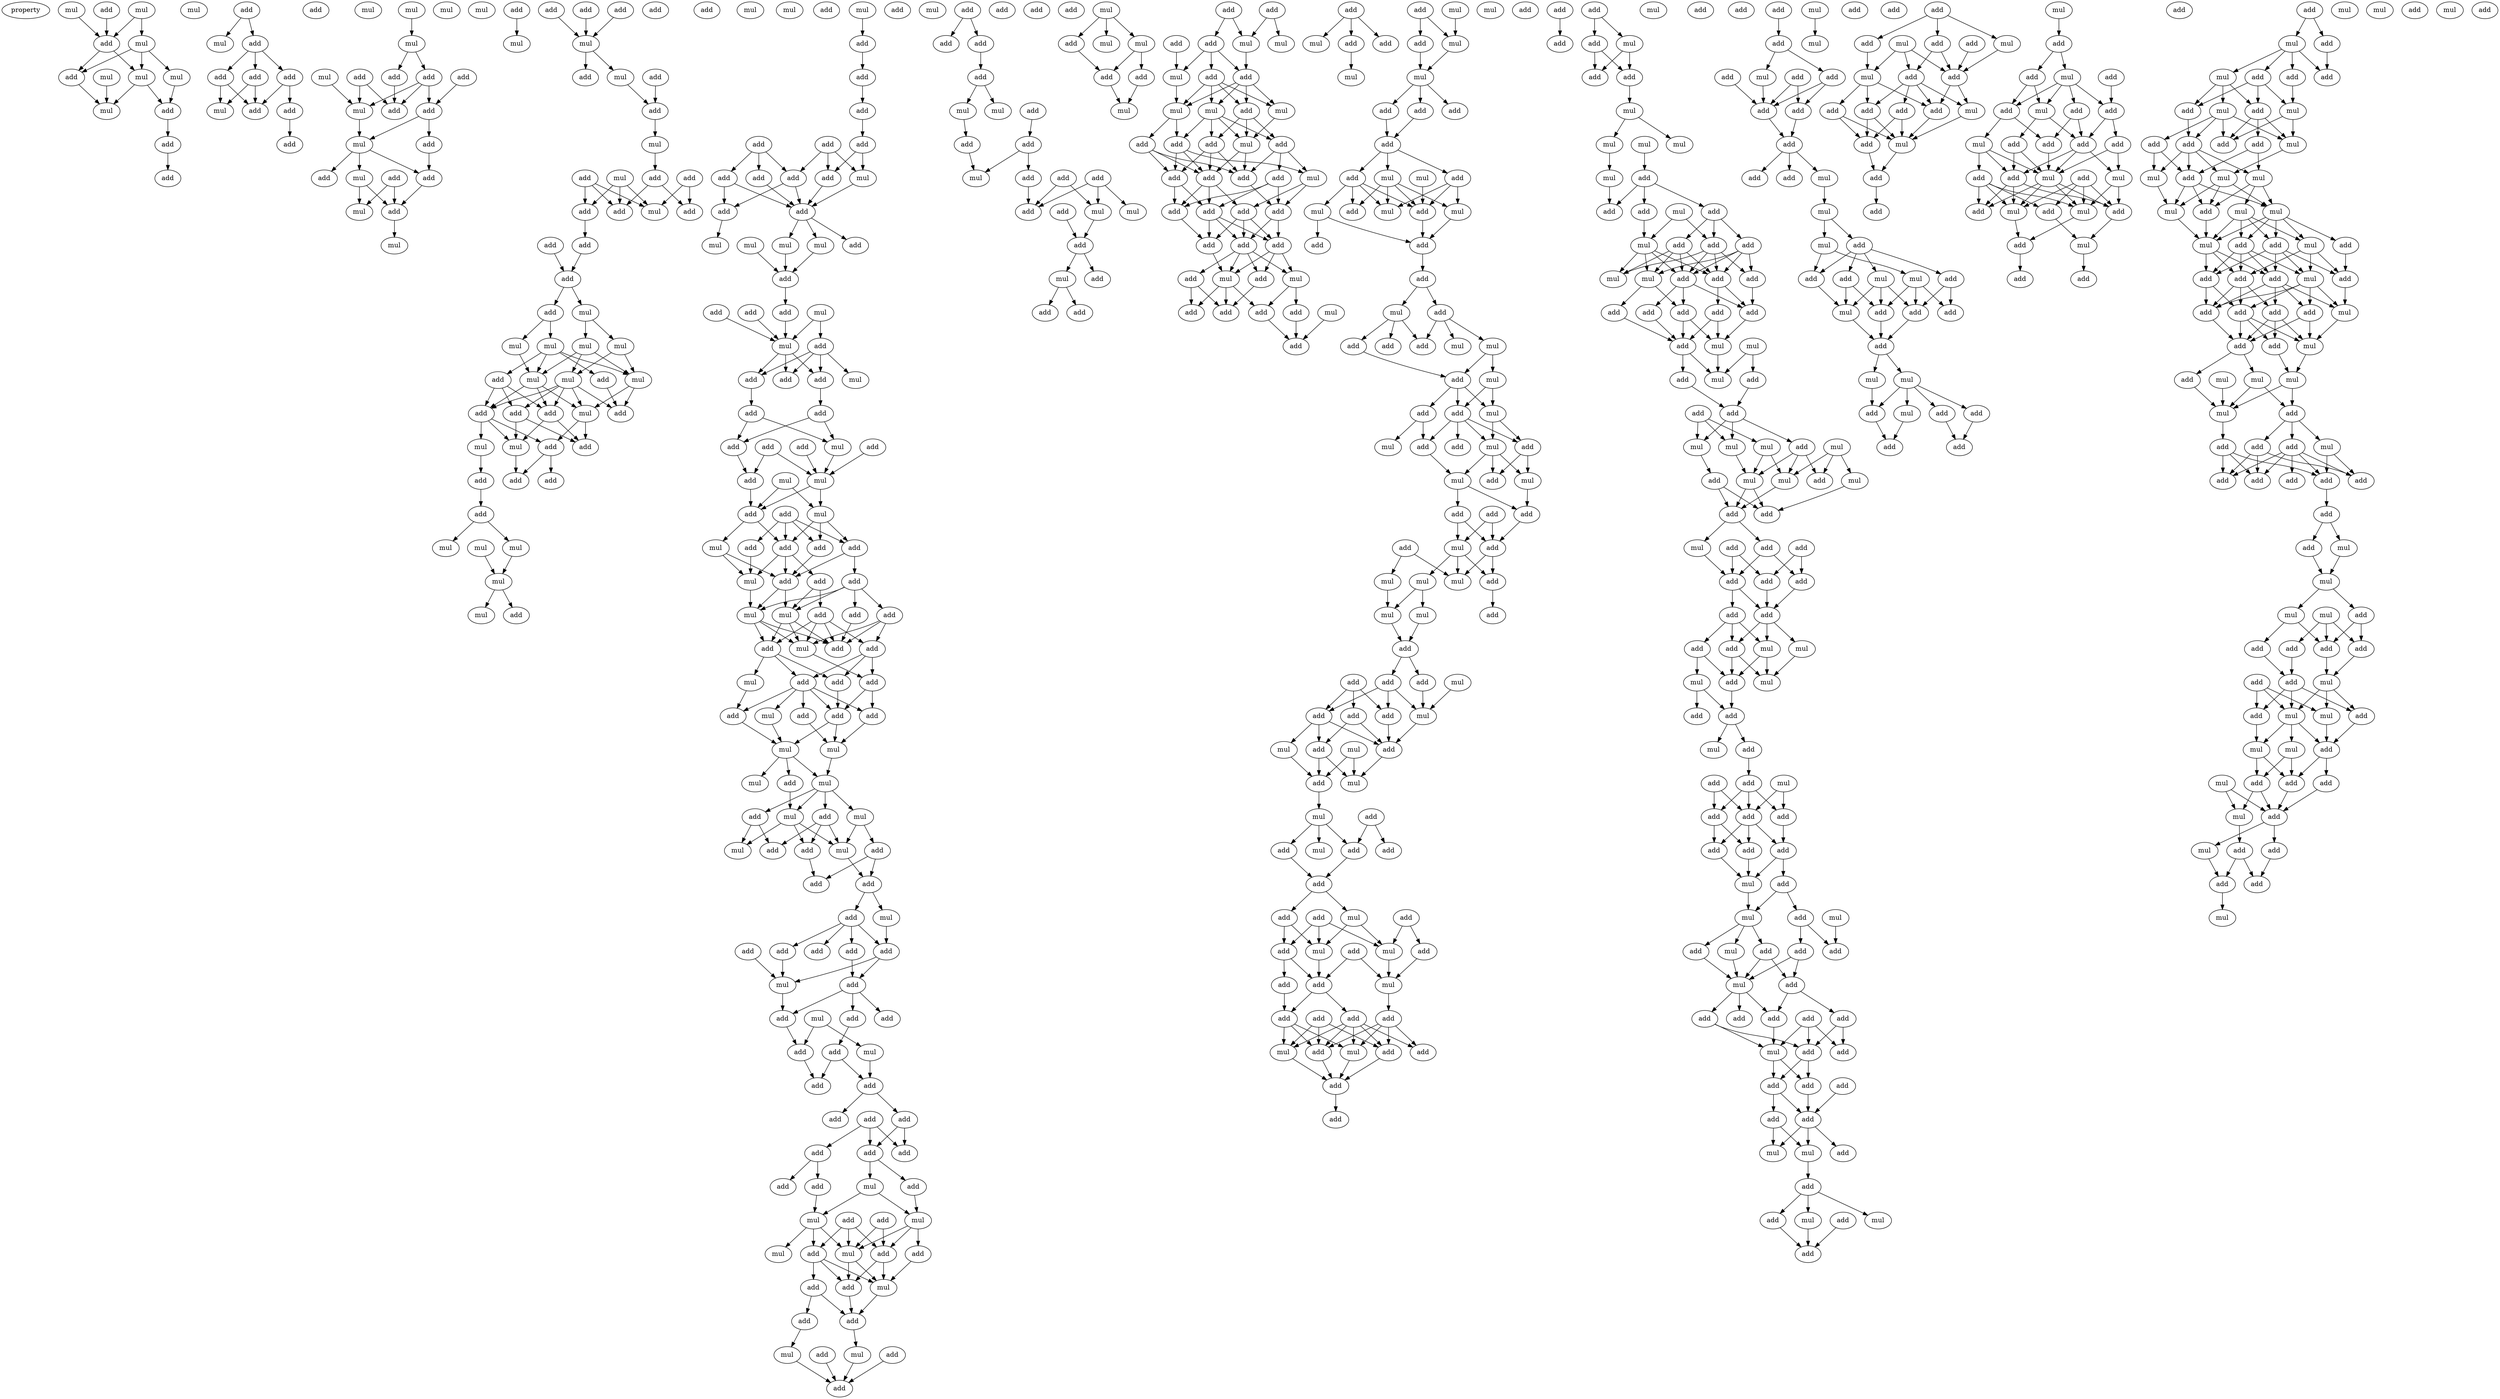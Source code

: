 digraph {
    node [fontcolor=black]
    property [mul=2,lf=1.9]
    0 [ label = add ];
    1 [ label = mul ];
    2 [ label = mul ];
    3 [ label = mul ];
    4 [ label = add ];
    5 [ label = mul ];
    6 [ label = mul ];
    7 [ label = add ];
    8 [ label = mul ];
    9 [ label = mul ];
    10 [ label = mul ];
    11 [ label = add ];
    12 [ label = add ];
    13 [ label = add ];
    14 [ label = add ];
    15 [ label = mul ];
    16 [ label = add ];
    17 [ label = add ];
    18 [ label = add ];
    19 [ label = add ];
    20 [ label = add ];
    21 [ label = add ];
    22 [ label = mul ];
    23 [ label = add ];
    24 [ label = add ];
    25 [ label = mul ];
    26 [ label = mul ];
    27 [ label = mul ];
    28 [ label = mul ];
    29 [ label = mul ];
    30 [ label = add ];
    31 [ label = add ];
    32 [ label = add ];
    33 [ label = add ];
    34 [ label = add ];
    35 [ label = add ];
    36 [ label = mul ];
    37 [ label = add ];
    38 [ label = mul ];
    39 [ label = mul ];
    40 [ label = mul ];
    41 [ label = add ];
    42 [ label = add ];
    43 [ label = add ];
    44 [ label = add ];
    45 [ label = mul ];
    46 [ label = mul ];
    47 [ label = add ];
    48 [ label = mul ];
    49 [ label = add ];
    50 [ label = add ];
    51 [ label = add ];
    52 [ label = add ];
    53 [ label = mul ];
    54 [ label = add ];
    55 [ label = add ];
    56 [ label = mul ];
    57 [ label = mul ];
    58 [ label = add ];
    59 [ label = add ];
    60 [ label = mul ];
    61 [ label = add ];
    62 [ label = add ];
    63 [ label = add ];
    64 [ label = mul ];
    65 [ label = add ];
    66 [ label = add ];
    67 [ label = add ];
    68 [ label = mul ];
    69 [ label = add ];
    70 [ label = add ];
    71 [ label = mul ];
    72 [ label = add ];
    73 [ label = add ];
    74 [ label = mul ];
    75 [ label = mul ];
    76 [ label = mul ];
    77 [ label = add ];
    78 [ label = mul ];
    79 [ label = mul ];
    80 [ label = mul ];
    81 [ label = mul ];
    82 [ label = mul ];
    83 [ label = add ];
    84 [ label = add ];
    85 [ label = mul ];
    86 [ label = add ];
    87 [ label = add ];
    88 [ label = add ];
    89 [ label = add ];
    90 [ label = mul ];
    91 [ label = add ];
    92 [ label = mul ];
    93 [ label = add ];
    94 [ label = add ];
    95 [ label = add ];
    96 [ label = add ];
    97 [ label = add ];
    98 [ label = mul ];
    99 [ label = mul ];
    100 [ label = mul ];
    101 [ label = mul ];
    102 [ label = mul ];
    103 [ label = add ];
    104 [ label = add ];
    105 [ label = mul ];
    106 [ label = add ];
    107 [ label = add ];
    108 [ label = add ];
    109 [ label = add ];
    110 [ label = add ];
    111 [ label = add ];
    112 [ label = mul ];
    113 [ label = add ];
    114 [ label = mul ];
    115 [ label = add ];
    116 [ label = add ];
    117 [ label = add ];
    118 [ label = add ];
    119 [ label = add ];
    120 [ label = mul ];
    121 [ label = mul ];
    122 [ label = mul ];
    123 [ label = add ];
    124 [ label = mul ];
    125 [ label = add ];
    126 [ label = add ];
    127 [ label = mul ];
    128 [ label = add ];
    129 [ label = add ];
    130 [ label = mul ];
    131 [ label = add ];
    132 [ label = add ];
    133 [ label = add ];
    134 [ label = add ];
    135 [ label = mul ];
    136 [ label = add ];
    137 [ label = add ];
    138 [ label = add ];
    139 [ label = add ];
    140 [ label = mul ];
    141 [ label = add ];
    142 [ label = add ];
    143 [ label = add ];
    144 [ label = mul ];
    145 [ label = mul ];
    146 [ label = add ];
    147 [ label = add ];
    148 [ label = mul ];
    149 [ label = add ];
    150 [ label = add ];
    151 [ label = add ];
    152 [ label = add ];
    153 [ label = mul ];
    154 [ label = add ];
    155 [ label = add ];
    156 [ label = add ];
    157 [ label = mul ];
    158 [ label = add ];
    159 [ label = add ];
    160 [ label = mul ];
    161 [ label = add ];
    162 [ label = mul ];
    163 [ label = mul ];
    164 [ label = add ];
    165 [ label = add ];
    166 [ label = add ];
    167 [ label = add ];
    168 [ label = add ];
    169 [ label = mul ];
    170 [ label = add ];
    171 [ label = add ];
    172 [ label = add ];
    173 [ label = add ];
    174 [ label = mul ];
    175 [ label = add ];
    176 [ label = mul ];
    177 [ label = mul ];
    178 [ label = add ];
    179 [ label = mul ];
    180 [ label = mul ];
    181 [ label = add ];
    182 [ label = add ];
    183 [ label = mul ];
    184 [ label = mul ];
    185 [ label = add ];
    186 [ label = mul ];
    187 [ label = add ];
    188 [ label = mul ];
    189 [ label = add ];
    190 [ label = add ];
    191 [ label = add ];
    192 [ label = mul ];
    193 [ label = add ];
    194 [ label = add ];
    195 [ label = add ];
    196 [ label = add ];
    197 [ label = add ];
    198 [ label = add ];
    199 [ label = mul ];
    200 [ label = add ];
    201 [ label = add ];
    202 [ label = add ];
    203 [ label = add ];
    204 [ label = mul ];
    205 [ label = mul ];
    206 [ label = add ];
    207 [ label = add ];
    208 [ label = add ];
    209 [ label = add ];
    210 [ label = add ];
    211 [ label = add ];
    212 [ label = add ];
    213 [ label = add ];
    214 [ label = add ];
    215 [ label = add ];
    216 [ label = add ];
    217 [ label = mul ];
    218 [ label = add ];
    219 [ label = add ];
    220 [ label = mul ];
    221 [ label = add ];
    222 [ label = add ];
    223 [ label = mul ];
    224 [ label = mul ];
    225 [ label = add ];
    226 [ label = mul ];
    227 [ label = add ];
    228 [ label = add ];
    229 [ label = add ];
    230 [ label = add ];
    231 [ label = mul ];
    232 [ label = add ];
    233 [ label = add ];
    234 [ label = mul ];
    235 [ label = add ];
    236 [ label = mul ];
    237 [ label = add ];
    238 [ label = add ];
    239 [ label = add ];
    240 [ label = add ];
    241 [ label = add ];
    242 [ label = add ];
    243 [ label = add ];
    244 [ label = add ];
    245 [ label = mul ];
    246 [ label = add ];
    247 [ label = mul ];
    248 [ label = add ];
    249 [ label = add ];
    250 [ label = add ];
    251 [ label = add ];
    252 [ label = add ];
    253 [ label = mul ];
    254 [ label = add ];
    255 [ label = add ];
    256 [ label = add ];
    257 [ label = mul ];
    258 [ label = mul ];
    259 [ label = add ];
    260 [ label = mul ];
    261 [ label = add ];
    262 [ label = add ];
    263 [ label = add ];
    264 [ label = mul ];
    265 [ label = add ];
    266 [ label = mul ];
    267 [ label = mul ];
    268 [ label = add ];
    269 [ label = add ];
    270 [ label = mul ];
    271 [ label = add ];
    272 [ label = add ];
    273 [ label = mul ];
    274 [ label = mul ];
    275 [ label = add ];
    276 [ label = add ];
    277 [ label = add ];
    278 [ label = mul ];
    279 [ label = add ];
    280 [ label = mul ];
    281 [ label = mul ];
    282 [ label = mul ];
    283 [ label = add ];
    284 [ label = mul ];
    285 [ label = add ];
    286 [ label = add ];
    287 [ label = add ];
    288 [ label = add ];
    289 [ label = add ];
    290 [ label = mul ];
    291 [ label = add ];
    292 [ label = add ];
    293 [ label = add ];
    294 [ label = add ];
    295 [ label = add ];
    296 [ label = add ];
    297 [ label = add ];
    298 [ label = add ];
    299 [ label = add ];
    300 [ label = add ];
    301 [ label = mul ];
    302 [ label = add ];
    303 [ label = add ];
    304 [ label = mul ];
    305 [ label = mul ];
    306 [ label = add ];
    307 [ label = add ];
    308 [ label = add ];
    309 [ label = add ];
    310 [ label = add ];
    311 [ label = add ];
    312 [ label = mul ];
    313 [ label = mul ];
    314 [ label = add ];
    315 [ label = add ];
    316 [ label = add ];
    317 [ label = mul ];
    318 [ label = add ];
    319 [ label = mul ];
    320 [ label = mul ];
    321 [ label = mul ];
    322 [ label = add ];
    323 [ label = add ];
    324 [ label = add ];
    325 [ label = add ];
    326 [ label = add ];
    327 [ label = mul ];
    328 [ label = mul ];
    329 [ label = add ];
    330 [ label = add ];
    331 [ label = add ];
    332 [ label = add ];
    333 [ label = mul ];
    334 [ label = mul ];
    335 [ label = mul ];
    336 [ label = add ];
    337 [ label = add ];
    338 [ label = add ];
    339 [ label = add ];
    340 [ label = mul ];
    341 [ label = add ];
    342 [ label = mul ];
    343 [ label = add ];
    344 [ label = add ];
    345 [ label = mul ];
    346 [ label = add ];
    347 [ label = mul ];
    348 [ label = add ];
    349 [ label = mul ];
    350 [ label = add ];
    351 [ label = mul ];
    352 [ label = add ];
    353 [ label = add ];
    354 [ label = add ];
    355 [ label = mul ];
    356 [ label = mul ];
    357 [ label = mul ];
    358 [ label = add ];
    359 [ label = add ];
    360 [ label = add ];
    361 [ label = add ];
    362 [ label = add ];
    363 [ label = mul ];
    364 [ label = add ];
    365 [ label = mul ];
    366 [ label = add ];
    367 [ label = mul ];
    368 [ label = mul ];
    369 [ label = mul ];
    370 [ label = add ];
    371 [ label = mul ];
    372 [ label = add ];
    373 [ label = add ];
    374 [ label = add ];
    375 [ label = mul ];
    376 [ label = add ];
    377 [ label = add ];
    378 [ label = add ];
    379 [ label = mul ];
    380 [ label = add ];
    381 [ label = add ];
    382 [ label = add ];
    383 [ label = mul ];
    384 [ label = mul ];
    385 [ label = add ];
    386 [ label = mul ];
    387 [ label = mul ];
    388 [ label = add ];
    389 [ label = add ];
    390 [ label = add ];
    391 [ label = add ];
    392 [ label = mul ];
    393 [ label = add ];
    394 [ label = add ];
    395 [ label = add ];
    396 [ label = add ];
    397 [ label = add ];
    398 [ label = add ];
    399 [ label = mul ];
    400 [ label = add ];
    401 [ label = mul ];
    402 [ label = add ];
    403 [ label = mul ];
    404 [ label = add ];
    405 [ label = add ];
    406 [ label = mul ];
    407 [ label = add ];
    408 [ label = add ];
    409 [ label = add ];
    410 [ label = add ];
    411 [ label = add ];
    412 [ label = add ];
    413 [ label = mul ];
    414 [ label = add ];
    415 [ label = add ];
    416 [ label = mul ];
    417 [ label = add ];
    418 [ label = add ];
    419 [ label = mul ];
    420 [ label = add ];
    421 [ label = add ];
    422 [ label = add ];
    423 [ label = add ];
    424 [ label = mul ];
    425 [ label = mul ];
    426 [ label = mul ];
    427 [ label = mul ];
    428 [ label = mul ];
    429 [ label = add ];
    430 [ label = add ];
    431 [ label = mul ];
    432 [ label = add ];
    433 [ label = mul ];
    434 [ label = add ];
    435 [ label = add ];
    436 [ label = add ];
    437 [ label = add ];
    438 [ label = add ];
    439 [ label = mul ];
    440 [ label = add ];
    441 [ label = mul ];
    442 [ label = add ];
    443 [ label = mul ];
    444 [ label = add ];
    445 [ label = add ];
    446 [ label = add ];
    447 [ label = add ];
    448 [ label = add ];
    449 [ label = add ];
    450 [ label = mul ];
    451 [ label = mul ];
    452 [ label = add ];
    453 [ label = mul ];
    454 [ label = add ];
    455 [ label = add ];
    456 [ label = add ];
    457 [ label = add ];
    458 [ label = mul ];
    459 [ label = mul ];
    460 [ label = add ];
    461 [ label = mul ];
    462 [ label = mul ];
    463 [ label = mul ];
    464 [ label = add ];
    465 [ label = mul ];
    466 [ label = mul ];
    467 [ label = add ];
    468 [ label = add ];
    469 [ label = add ];
    470 [ label = add ];
    471 [ label = add ];
    472 [ label = add ];
    473 [ label = mul ];
    474 [ label = add ];
    475 [ label = add ];
    476 [ label = add ];
    477 [ label = add ];
    478 [ label = add ];
    479 [ label = mul ];
    480 [ label = add ];
    481 [ label = add ];
    482 [ label = mul ];
    483 [ label = mul ];
    484 [ label = mul ];
    485 [ label = add ];
    486 [ label = add ];
    487 [ label = add ];
    488 [ label = mul ];
    489 [ label = add ];
    490 [ label = add ];
    491 [ label = add ];
    492 [ label = mul ];
    493 [ label = add ];
    494 [ label = add ];
    495 [ label = add ];
    496 [ label = add ];
    497 [ label = add ];
    498 [ label = add ];
    499 [ label = add ];
    500 [ label = mul ];
    501 [ label = mul ];
    502 [ label = add ];
    503 [ label = mul ];
    504 [ label = add ];
    505 [ label = add ];
    506 [ label = add ];
    507 [ label = mul ];
    508 [ label = add ];
    509 [ label = mul ];
    510 [ label = add ];
    511 [ label = add ];
    512 [ label = add ];
    513 [ label = add ];
    514 [ label = add ];
    515 [ label = add ];
    516 [ label = add ];
    517 [ label = mul ];
    518 [ label = add ];
    519 [ label = add ];
    520 [ label = add ];
    521 [ label = add ];
    522 [ label = add ];
    523 [ label = add ];
    524 [ label = add ];
    525 [ label = mul ];
    526 [ label = mul ];
    527 [ label = add ];
    528 [ label = add ];
    529 [ label = add ];
    530 [ label = mul ];
    531 [ label = mul ];
    532 [ label = add ];
    533 [ label = add ];
    534 [ label = add ];
    535 [ label = add ];
    536 [ label = mul ];
    537 [ label = add ];
    538 [ label = add ];
    539 [ label = add ];
    540 [ label = mul ];
    541 [ label = mul ];
    542 [ label = add ];
    543 [ label = add ];
    544 [ label = add ];
    545 [ label = add ];
    546 [ label = add ];
    547 [ label = add ];
    548 [ label = add ];
    549 [ label = mul ];
    550 [ label = mul ];
    551 [ label = add ];
    552 [ label = mul ];
    553 [ label = add ];
    554 [ label = add ];
    555 [ label = mul ];
    556 [ label = mul ];
    557 [ label = add ];
    558 [ label = add ];
    559 [ label = mul ];
    560 [ label = add ];
    561 [ label = add ];
    562 [ label = add ];
    563 [ label = mul ];
    564 [ label = mul ];
    565 [ label = mul ];
    566 [ label = add ];
    567 [ label = add ];
    568 [ label = add ];
    569 [ label = add ];
    570 [ label = add ];
    571 [ label = add ];
    572 [ label = add ];
    573 [ label = mul ];
    574 [ label = mul ];
    575 [ label = add ];
    576 [ label = add ];
    577 [ label = mul ];
    578 [ label = add ];
    579 [ label = add ];
    580 [ label = add ];
    581 [ label = add ];
    582 [ label = mul ];
    583 [ label = add ];
    584 [ label = add ];
    585 [ label = add ];
    586 [ label = mul ];
    587 [ label = add ];
    588 [ label = add ];
    589 [ label = mul ];
    590 [ label = add ];
    591 [ label = add ];
    592 [ label = mul ];
    593 [ label = add ];
    594 [ label = add ];
    595 [ label = mul ];
    596 [ label = add ];
    597 [ label = add ];
    598 [ label = add ];
    599 [ label = add ];
    600 [ label = mul ];
    601 [ label = add ];
    602 [ label = add ];
    603 [ label = add ];
    604 [ label = mul ];
    605 [ label = add ];
    606 [ label = add ];
    607 [ label = add ];
    608 [ label = mul ];
    609 [ label = mul ];
    610 [ label = add ];
    611 [ label = mul ];
    612 [ label = add ];
    613 [ label = add ];
    614 [ label = add ];
    615 [ label = mul ];
    616 [ label = add ];
    617 [ label = add ];
    618 [ label = add ];
    619 [ label = mul ];
    620 [ label = add ];
    621 [ label = mul ];
    622 [ label = add ];
    623 [ label = add ];
    624 [ label = add ];
    625 [ label = add ];
    626 [ label = mul ];
    627 [ label = mul ];
    628 [ label = add ];
    629 [ label = mul ];
    630 [ label = add ];
    631 [ label = add ];
    632 [ label = add ];
    633 [ label = add ];
    634 [ label = mul ];
    635 [ label = mul ];
    636 [ label = mul ];
    637 [ label = mul ];
    638 [ label = add ];
    639 [ label = add ];
    640 [ label = mul ];
    641 [ label = mul ];
    642 [ label = mul ];
    643 [ label = add ];
    644 [ label = add ];
    645 [ label = mul ];
    646 [ label = mul ];
    647 [ label = add ];
    648 [ label = mul ];
    649 [ label = add ];
    650 [ label = add ];
    651 [ label = add ];
    652 [ label = add ];
    653 [ label = add ];
    654 [ label = mul ];
    655 [ label = add ];
    656 [ label = add ];
    657 [ label = add ];
    658 [ label = add ];
    659 [ label = mul ];
    660 [ label = add ];
    661 [ label = mul ];
    662 [ label = add ];
    663 [ label = mul ];
    664 [ label = mul ];
    665 [ label = mul ];
    666 [ label = add ];
    667 [ label = mul ];
    668 [ label = add ];
    669 [ label = add ];
    670 [ label = add ];
    671 [ label = add ];
    672 [ label = add ];
    673 [ label = add ];
    674 [ label = add ];
    675 [ label = add ];
    676 [ label = add ];
    677 [ label = add ];
    678 [ label = mul ];
    679 [ label = mul ];
    680 [ label = add ];
    681 [ label = mul ];
    682 [ label = mul ];
    683 [ label = mul ];
    684 [ label = add ];
    685 [ label = add ];
    686 [ label = add ];
    687 [ label = add ];
    688 [ label = add ];
    689 [ label = add ];
    690 [ label = mul ];
    691 [ label = add ];
    692 [ label = mul ];
    693 [ label = add ];
    694 [ label = mul ];
    695 [ label = add ];
    696 [ label = mul ];
    697 [ label = mul ];
    698 [ label = add ];
    699 [ label = add ];
    700 [ label = mul ];
    701 [ label = add ];
    702 [ label = add ];
    703 [ label = mul ];
    704 [ label = add ];
    705 [ label = add ];
    706 [ label = mul ];
    707 [ label = add ];
    708 [ label = add ];
    709 [ label = add ];
    710 [ label = mul ];
    711 [ label = add ];
    712 [ label = mul ];
    0 -> 4 [ name = 0 ];
    2 -> 4 [ name = 1 ];
    3 -> 4 [ name = 2 ];
    3 -> 5 [ name = 3 ];
    4 -> 7 [ name = 4 ];
    4 -> 9 [ name = 5 ];
    5 -> 6 [ name = 6 ];
    5 -> 7 [ name = 7 ];
    5 -> 9 [ name = 8 ];
    6 -> 11 [ name = 9 ];
    7 -> 10 [ name = 10 ];
    8 -> 10 [ name = 11 ];
    9 -> 10 [ name = 12 ];
    9 -> 11 [ name = 13 ];
    11 -> 12 [ name = 14 ];
    12 -> 13 [ name = 15 ];
    14 -> 15 [ name = 16 ];
    14 -> 16 [ name = 17 ];
    16 -> 17 [ name = 18 ];
    16 -> 18 [ name = 19 ];
    16 -> 19 [ name = 20 ];
    17 -> 21 [ name = 21 ];
    17 -> 22 [ name = 22 ];
    18 -> 21 [ name = 23 ];
    18 -> 22 [ name = 24 ];
    19 -> 20 [ name = 25 ];
    19 -> 21 [ name = 26 ];
    20 -> 23 [ name = 27 ];
    26 -> 28 [ name = 28 ];
    28 -> 32 [ name = 29 ];
    28 -> 33 [ name = 30 ];
    29 -> 36 [ name = 31 ];
    30 -> 35 [ name = 32 ];
    31 -> 34 [ name = 33 ];
    31 -> 36 [ name = 34 ];
    32 -> 34 [ name = 35 ];
    33 -> 34 [ name = 36 ];
    33 -> 35 [ name = 37 ];
    33 -> 36 [ name = 38 ];
    35 -> 37 [ name = 39 ];
    35 -> 38 [ name = 40 ];
    36 -> 38 [ name = 41 ];
    37 -> 43 [ name = 42 ];
    38 -> 40 [ name = 43 ];
    38 -> 42 [ name = 44 ];
    38 -> 43 [ name = 45 ];
    40 -> 44 [ name = 46 ];
    40 -> 45 [ name = 47 ];
    41 -> 44 [ name = 48 ];
    41 -> 45 [ name = 49 ];
    43 -> 44 [ name = 50 ];
    44 -> 46 [ name = 51 ];
    47 -> 48 [ name = 52 ];
    49 -> 53 [ name = 53 ];
    50 -> 53 [ name = 54 ];
    51 -> 53 [ name = 55 ];
    53 -> 54 [ name = 56 ];
    53 -> 56 [ name = 57 ];
    56 -> 59 [ name = 58 ];
    58 -> 59 [ name = 59 ];
    59 -> 60 [ name = 60 ];
    60 -> 61 [ name = 61 ];
    61 -> 66 [ name = 62 ];
    61 -> 67 [ name = 63 ];
    62 -> 65 [ name = 64 ];
    62 -> 66 [ name = 65 ];
    62 -> 68 [ name = 66 ];
    63 -> 67 [ name = 67 ];
    63 -> 68 [ name = 68 ];
    64 -> 65 [ name = 69 ];
    64 -> 66 [ name = 70 ];
    64 -> 68 [ name = 71 ];
    65 -> 70 [ name = 72 ];
    69 -> 72 [ name = 73 ];
    70 -> 72 [ name = 74 ];
    72 -> 73 [ name = 75 ];
    72 -> 74 [ name = 76 ];
    73 -> 76 [ name = 77 ];
    73 -> 79 [ name = 78 ];
    74 -> 75 [ name = 79 ];
    74 -> 78 [ name = 80 ];
    75 -> 80 [ name = 81 ];
    75 -> 81 [ name = 82 ];
    75 -> 82 [ name = 83 ];
    76 -> 80 [ name = 84 ];
    76 -> 82 [ name = 85 ];
    76 -> 83 [ name = 86 ];
    76 -> 84 [ name = 87 ];
    78 -> 80 [ name = 88 ];
    78 -> 81 [ name = 89 ];
    79 -> 82 [ name = 90 ];
    80 -> 85 [ name = 91 ];
    80 -> 88 [ name = 92 ];
    81 -> 85 [ name = 93 ];
    81 -> 86 [ name = 94 ];
    81 -> 87 [ name = 95 ];
    81 -> 88 [ name = 96 ];
    81 -> 89 [ name = 97 ];
    82 -> 85 [ name = 98 ];
    82 -> 86 [ name = 99 ];
    82 -> 89 [ name = 100 ];
    83 -> 88 [ name = 101 ];
    84 -> 86 [ name = 102 ];
    84 -> 87 [ name = 103 ];
    84 -> 89 [ name = 104 ];
    85 -> 91 [ name = 105 ];
    85 -> 93 [ name = 106 ];
    86 -> 90 [ name = 107 ];
    86 -> 91 [ name = 108 ];
    87 -> 90 [ name = 109 ];
    87 -> 91 [ name = 110 ];
    89 -> 90 [ name = 111 ];
    89 -> 92 [ name = 112 ];
    89 -> 93 [ name = 113 ];
    90 -> 96 [ name = 114 ];
    92 -> 94 [ name = 115 ];
    93 -> 95 [ name = 116 ];
    93 -> 96 [ name = 117 ];
    94 -> 97 [ name = 118 ];
    97 -> 98 [ name = 119 ];
    97 -> 100 [ name = 120 ];
    99 -> 102 [ name = 121 ];
    100 -> 102 [ name = 122 ];
    101 -> 103 [ name = 123 ];
    102 -> 105 [ name = 124 ];
    102 -> 106 [ name = 125 ];
    103 -> 104 [ name = 126 ];
    104 -> 108 [ name = 127 ];
    108 -> 110 [ name = 128 ];
    109 -> 113 [ name = 129 ];
    109 -> 115 [ name = 130 ];
    109 -> 116 [ name = 131 ];
    110 -> 114 [ name = 132 ];
    110 -> 117 [ name = 133 ];
    111 -> 114 [ name = 134 ];
    111 -> 116 [ name = 135 ];
    111 -> 117 [ name = 136 ];
    113 -> 119 [ name = 137 ];
    114 -> 119 [ name = 138 ];
    115 -> 118 [ name = 139 ];
    115 -> 119 [ name = 140 ];
    116 -> 118 [ name = 141 ];
    116 -> 119 [ name = 142 ];
    117 -> 119 [ name = 143 ];
    118 -> 121 [ name = 144 ];
    119 -> 122 [ name = 145 ];
    119 -> 123 [ name = 146 ];
    119 -> 124 [ name = 147 ];
    120 -> 125 [ name = 148 ];
    122 -> 125 [ name = 149 ];
    124 -> 125 [ name = 150 ];
    125 -> 126 [ name = 151 ];
    126 -> 130 [ name = 152 ];
    127 -> 130 [ name = 153 ];
    127 -> 131 [ name = 154 ];
    128 -> 130 [ name = 155 ];
    129 -> 130 [ name = 156 ];
    130 -> 132 [ name = 157 ];
    130 -> 133 [ name = 158 ];
    130 -> 134 [ name = 159 ];
    131 -> 132 [ name = 160 ];
    131 -> 133 [ name = 161 ];
    131 -> 134 [ name = 162 ];
    131 -> 135 [ name = 163 ];
    133 -> 137 [ name = 164 ];
    134 -> 136 [ name = 165 ];
    136 -> 140 [ name = 166 ];
    136 -> 141 [ name = 167 ];
    137 -> 140 [ name = 168 ];
    137 -> 141 [ name = 169 ];
    138 -> 145 [ name = 170 ];
    139 -> 143 [ name = 171 ];
    139 -> 145 [ name = 172 ];
    140 -> 145 [ name = 173 ];
    141 -> 143 [ name = 174 ];
    142 -> 145 [ name = 175 ];
    143 -> 147 [ name = 176 ];
    144 -> 147 [ name = 177 ];
    144 -> 148 [ name = 178 ];
    145 -> 147 [ name = 179 ];
    145 -> 148 [ name = 180 ];
    146 -> 149 [ name = 181 ];
    146 -> 150 [ name = 182 ];
    146 -> 151 [ name = 183 ];
    146 -> 152 [ name = 184 ];
    147 -> 150 [ name = 185 ];
    147 -> 153 [ name = 186 ];
    148 -> 150 [ name = 187 ];
    148 -> 151 [ name = 188 ];
    148 -> 152 [ name = 189 ];
    149 -> 157 [ name = 190 ];
    150 -> 155 [ name = 191 ];
    150 -> 156 [ name = 192 ];
    150 -> 157 [ name = 193 ];
    151 -> 156 [ name = 194 ];
    152 -> 154 [ name = 195 ];
    152 -> 156 [ name = 196 ];
    153 -> 156 [ name = 197 ];
    153 -> 157 [ name = 198 ];
    154 -> 159 [ name = 199 ];
    154 -> 160 [ name = 200 ];
    154 -> 161 [ name = 201 ];
    154 -> 162 [ name = 202 ];
    155 -> 158 [ name = 203 ];
    155 -> 162 [ name = 204 ];
    156 -> 160 [ name = 205 ];
    156 -> 162 [ name = 206 ];
    157 -> 160 [ name = 207 ];
    158 -> 163 [ name = 208 ];
    158 -> 164 [ name = 209 ];
    158 -> 165 [ name = 210 ];
    158 -> 166 [ name = 211 ];
    159 -> 164 [ name = 212 ];
    160 -> 163 [ name = 213 ];
    160 -> 164 [ name = 214 ];
    160 -> 166 [ name = 215 ];
    161 -> 163 [ name = 216 ];
    161 -> 164 [ name = 217 ];
    161 -> 165 [ name = 218 ];
    162 -> 163 [ name = 219 ];
    162 -> 164 [ name = 220 ];
    162 -> 166 [ name = 221 ];
    163 -> 168 [ name = 222 ];
    165 -> 167 [ name = 223 ];
    165 -> 168 [ name = 224 ];
    165 -> 170 [ name = 225 ];
    166 -> 167 [ name = 226 ];
    166 -> 169 [ name = 227 ];
    166 -> 170 [ name = 228 ];
    167 -> 175 [ name = 229 ];
    168 -> 171 [ name = 230 ];
    168 -> 175 [ name = 231 ];
    169 -> 172 [ name = 232 ];
    170 -> 171 [ name = 233 ];
    170 -> 172 [ name = 234 ];
    170 -> 173 [ name = 235 ];
    170 -> 174 [ name = 236 ];
    170 -> 175 [ name = 237 ];
    171 -> 176 [ name = 238 ];
    172 -> 177 [ name = 239 ];
    173 -> 176 [ name = 240 ];
    174 -> 177 [ name = 241 ];
    175 -> 176 [ name = 242 ];
    175 -> 177 [ name = 243 ];
    176 -> 180 [ name = 244 ];
    177 -> 178 [ name = 245 ];
    177 -> 179 [ name = 246 ];
    177 -> 180 [ name = 247 ];
    178 -> 184 [ name = 248 ];
    180 -> 181 [ name = 249 ];
    180 -> 182 [ name = 250 ];
    180 -> 183 [ name = 251 ];
    180 -> 184 [ name = 252 ];
    181 -> 186 [ name = 253 ];
    181 -> 187 [ name = 254 ];
    181 -> 189 [ name = 255 ];
    182 -> 187 [ name = 256 ];
    182 -> 188 [ name = 257 ];
    183 -> 185 [ name = 258 ];
    183 -> 186 [ name = 259 ];
    184 -> 186 [ name = 260 ];
    184 -> 188 [ name = 261 ];
    184 -> 189 [ name = 262 ];
    185 -> 190 [ name = 263 ];
    185 -> 191 [ name = 264 ];
    186 -> 191 [ name = 265 ];
    189 -> 190 [ name = 266 ];
    191 -> 192 [ name = 267 ];
    191 -> 193 [ name = 268 ];
    192 -> 194 [ name = 269 ];
    193 -> 194 [ name = 270 ];
    193 -> 196 [ name = 271 ];
    193 -> 197 [ name = 272 ];
    193 -> 198 [ name = 273 ];
    194 -> 199 [ name = 274 ];
    194 -> 200 [ name = 275 ];
    195 -> 199 [ name = 276 ];
    196 -> 200 [ name = 277 ];
    198 -> 199 [ name = 278 ];
    199 -> 203 [ name = 279 ];
    200 -> 201 [ name = 280 ];
    200 -> 202 [ name = 281 ];
    200 -> 203 [ name = 282 ];
    202 -> 207 [ name = 283 ];
    203 -> 206 [ name = 284 ];
    204 -> 205 [ name = 285 ];
    204 -> 206 [ name = 286 ];
    205 -> 209 [ name = 287 ];
    206 -> 208 [ name = 288 ];
    207 -> 208 [ name = 289 ];
    207 -> 209 [ name = 290 ];
    209 -> 210 [ name = 291 ];
    209 -> 212 [ name = 292 ];
    211 -> 213 [ name = 293 ];
    211 -> 214 [ name = 294 ];
    211 -> 215 [ name = 295 ];
    212 -> 214 [ name = 296 ];
    212 -> 215 [ name = 297 ];
    213 -> 216 [ name = 298 ];
    213 -> 219 [ name = 299 ];
    215 -> 217 [ name = 300 ];
    215 -> 218 [ name = 301 ];
    217 -> 220 [ name = 302 ];
    217 -> 223 [ name = 303 ];
    218 -> 220 [ name = 304 ];
    219 -> 223 [ name = 305 ];
    220 -> 225 [ name = 306 ];
    220 -> 226 [ name = 307 ];
    220 -> 227 [ name = 308 ];
    221 -> 225 [ name = 309 ];
    221 -> 226 [ name = 310 ];
    221 -> 228 [ name = 311 ];
    222 -> 225 [ name = 312 ];
    222 -> 226 [ name = 313 ];
    223 -> 224 [ name = 314 ];
    223 -> 226 [ name = 315 ];
    223 -> 228 [ name = 316 ];
    225 -> 230 [ name = 317 ];
    225 -> 231 [ name = 318 ];
    226 -> 230 [ name = 319 ];
    226 -> 231 [ name = 320 ];
    227 -> 231 [ name = 321 ];
    228 -> 229 [ name = 322 ];
    228 -> 230 [ name = 323 ];
    228 -> 231 [ name = 324 ];
    229 -> 232 [ name = 325 ];
    229 -> 233 [ name = 326 ];
    230 -> 232 [ name = 327 ];
    231 -> 232 [ name = 328 ];
    232 -> 234 [ name = 329 ];
    233 -> 236 [ name = 330 ];
    234 -> 239 [ name = 331 ];
    235 -> 239 [ name = 332 ];
    236 -> 239 [ name = 333 ];
    237 -> 239 [ name = 334 ];
    238 -> 240 [ name = 335 ];
    238 -> 241 [ name = 336 ];
    241 -> 243 [ name = 337 ];
    243 -> 245 [ name = 338 ];
    243 -> 247 [ name = 339 ];
    244 -> 249 [ name = 340 ];
    247 -> 248 [ name = 341 ];
    248 -> 253 [ name = 342 ];
    249 -> 251 [ name = 343 ];
    249 -> 253 [ name = 344 ];
    250 -> 255 [ name = 345 ];
    250 -> 257 [ name = 346 ];
    251 -> 255 [ name = 347 ];
    254 -> 255 [ name = 348 ];
    254 -> 257 [ name = 349 ];
    254 -> 258 [ name = 350 ];
    256 -> 259 [ name = 351 ];
    257 -> 259 [ name = 352 ];
    259 -> 260 [ name = 353 ];
    259 -> 261 [ name = 354 ];
    260 -> 262 [ name = 355 ];
    260 -> 263 [ name = 356 ];
    264 -> 265 [ name = 357 ];
    264 -> 266 [ name = 358 ];
    264 -> 267 [ name = 359 ];
    265 -> 268 [ name = 360 ];
    267 -> 268 [ name = 361 ];
    267 -> 269 [ name = 362 ];
    268 -> 270 [ name = 363 ];
    269 -> 270 [ name = 364 ];
    271 -> 273 [ name = 365 ];
    271 -> 275 [ name = 366 ];
    272 -> 273 [ name = 367 ];
    272 -> 274 [ name = 368 ];
    273 -> 277 [ name = 369 ];
    275 -> 277 [ name = 370 ];
    275 -> 278 [ name = 371 ];
    275 -> 279 [ name = 372 ];
    276 -> 278 [ name = 373 ];
    277 -> 280 [ name = 374 ];
    277 -> 281 [ name = 375 ];
    277 -> 282 [ name = 376 ];
    277 -> 283 [ name = 377 ];
    278 -> 281 [ name = 378 ];
    279 -> 280 [ name = 379 ];
    279 -> 281 [ name = 380 ];
    279 -> 282 [ name = 381 ];
    279 -> 283 [ name = 382 ];
    280 -> 284 [ name = 383 ];
    280 -> 285 [ name = 384 ];
    280 -> 286 [ name = 385 ];
    280 -> 288 [ name = 386 ];
    281 -> 287 [ name = 387 ];
    281 -> 288 [ name = 388 ];
    282 -> 284 [ name = 389 ];
    283 -> 284 [ name = 390 ];
    283 -> 285 [ name = 391 ];
    283 -> 286 [ name = 392 ];
    284 -> 289 [ name = 393 ];
    284 -> 292 [ name = 394 ];
    285 -> 290 [ name = 395 ];
    285 -> 292 [ name = 396 ];
    285 -> 293 [ name = 397 ];
    286 -> 289 [ name = 398 ];
    286 -> 291 [ name = 399 ];
    286 -> 292 [ name = 400 ];
    287 -> 289 [ name = 401 ];
    287 -> 291 [ name = 402 ];
    287 -> 292 [ name = 403 ];
    288 -> 289 [ name = 404 ];
    288 -> 290 [ name = 405 ];
    288 -> 291 [ name = 406 ];
    289 -> 294 [ name = 407 ];
    289 -> 296 [ name = 408 ];
    289 -> 297 [ name = 409 ];
    290 -> 295 [ name = 410 ];
    290 -> 296 [ name = 411 ];
    291 -> 294 [ name = 412 ];
    291 -> 297 [ name = 413 ];
    292 -> 295 [ name = 414 ];
    293 -> 294 [ name = 415 ];
    293 -> 295 [ name = 416 ];
    293 -> 297 [ name = 417 ];
    294 -> 298 [ name = 418 ];
    295 -> 299 [ name = 419 ];
    295 -> 300 [ name = 420 ];
    296 -> 298 [ name = 421 ];
    296 -> 299 [ name = 422 ];
    296 -> 300 [ name = 423 ];
    297 -> 298 [ name = 424 ];
    297 -> 299 [ name = 425 ];
    297 -> 300 [ name = 426 ];
    298 -> 304 [ name = 427 ];
    299 -> 301 [ name = 428 ];
    299 -> 302 [ name = 429 ];
    299 -> 304 [ name = 430 ];
    300 -> 301 [ name = 431 ];
    300 -> 302 [ name = 432 ];
    300 -> 303 [ name = 433 ];
    300 -> 304 [ name = 434 ];
    301 -> 308 [ name = 435 ];
    301 -> 309 [ name = 436 ];
    302 -> 307 [ name = 437 ];
    303 -> 306 [ name = 438 ];
    303 -> 307 [ name = 439 ];
    304 -> 306 [ name = 440 ];
    304 -> 307 [ name = 441 ];
    304 -> 308 [ name = 442 ];
    305 -> 310 [ name = 443 ];
    308 -> 310 [ name = 444 ];
    309 -> 310 [ name = 445 ];
    311 -> 312 [ name = 446 ];
    311 -> 315 [ name = 447 ];
    311 -> 316 [ name = 448 ];
    313 -> 319 [ name = 449 ];
    314 -> 318 [ name = 450 ];
    314 -> 319 [ name = 451 ];
    315 -> 317 [ name = 452 ];
    318 -> 320 [ name = 453 ];
    319 -> 320 [ name = 454 ];
    320 -> 322 [ name = 455 ];
    320 -> 323 [ name = 456 ];
    320 -> 325 [ name = 457 ];
    322 -> 326 [ name = 458 ];
    323 -> 326 [ name = 459 ];
    326 -> 328 [ name = 460 ];
    326 -> 329 [ name = 461 ];
    326 -> 330 [ name = 462 ];
    327 -> 332 [ name = 463 ];
    328 -> 331 [ name = 464 ];
    328 -> 332 [ name = 465 ];
    328 -> 333 [ name = 466 ];
    328 -> 335 [ name = 467 ];
    329 -> 332 [ name = 468 ];
    329 -> 333 [ name = 469 ];
    329 -> 335 [ name = 470 ];
    330 -> 331 [ name = 471 ];
    330 -> 332 [ name = 472 ];
    330 -> 334 [ name = 473 ];
    330 -> 335 [ name = 474 ];
    332 -> 336 [ name = 475 ];
    333 -> 336 [ name = 476 ];
    334 -> 336 [ name = 477 ];
    334 -> 337 [ name = 478 ];
    336 -> 338 [ name = 479 ];
    338 -> 339 [ name = 480 ];
    338 -> 340 [ name = 481 ];
    339 -> 341 [ name = 482 ];
    339 -> 342 [ name = 483 ];
    339 -> 345 [ name = 484 ];
    340 -> 341 [ name = 485 ];
    340 -> 343 [ name = 486 ];
    340 -> 344 [ name = 487 ];
    344 -> 346 [ name = 488 ];
    345 -> 346 [ name = 489 ];
    345 -> 347 [ name = 490 ];
    346 -> 348 [ name = 491 ];
    346 -> 349 [ name = 492 ];
    346 -> 350 [ name = 493 ];
    347 -> 349 [ name = 494 ];
    347 -> 350 [ name = 495 ];
    348 -> 351 [ name = 496 ];
    348 -> 352 [ name = 497 ];
    349 -> 354 [ name = 498 ];
    349 -> 355 [ name = 499 ];
    350 -> 352 [ name = 500 ];
    350 -> 353 [ name = 501 ];
    350 -> 354 [ name = 502 ];
    350 -> 355 [ name = 503 ];
    352 -> 356 [ name = 504 ];
    354 -> 357 [ name = 505 ];
    354 -> 358 [ name = 506 ];
    355 -> 356 [ name = 507 ];
    355 -> 357 [ name = 508 ];
    355 -> 358 [ name = 509 ];
    356 -> 359 [ name = 510 ];
    356 -> 361 [ name = 511 ];
    357 -> 359 [ name = 512 ];
    359 -> 364 [ name = 513 ];
    360 -> 363 [ name = 514 ];
    360 -> 364 [ name = 515 ];
    361 -> 363 [ name = 516 ];
    361 -> 364 [ name = 517 ];
    362 -> 365 [ name = 518 ];
    362 -> 368 [ name = 519 ];
    363 -> 366 [ name = 520 ];
    363 -> 367 [ name = 521 ];
    363 -> 368 [ name = 522 ];
    364 -> 366 [ name = 523 ];
    364 -> 368 [ name = 524 ];
    365 -> 369 [ name = 525 ];
    366 -> 370 [ name = 526 ];
    367 -> 369 [ name = 527 ];
    367 -> 371 [ name = 528 ];
    369 -> 372 [ name = 529 ];
    371 -> 372 [ name = 530 ];
    372 -> 373 [ name = 531 ];
    372 -> 374 [ name = 532 ];
    373 -> 379 [ name = 533 ];
    374 -> 377 [ name = 534 ];
    374 -> 378 [ name = 535 ];
    374 -> 379 [ name = 536 ];
    375 -> 379 [ name = 537 ];
    376 -> 377 [ name = 538 ];
    376 -> 378 [ name = 539 ];
    376 -> 380 [ name = 540 ];
    377 -> 382 [ name = 541 ];
    378 -> 381 [ name = 542 ];
    378 -> 382 [ name = 543 ];
    378 -> 384 [ name = 544 ];
    379 -> 382 [ name = 545 ];
    380 -> 381 [ name = 546 ];
    380 -> 382 [ name = 547 ];
    381 -> 385 [ name = 548 ];
    381 -> 386 [ name = 549 ];
    382 -> 386 [ name = 550 ];
    383 -> 385 [ name = 551 ];
    383 -> 386 [ name = 552 ];
    384 -> 385 [ name = 553 ];
    385 -> 387 [ name = 554 ];
    387 -> 390 [ name = 555 ];
    387 -> 391 [ name = 556 ];
    387 -> 392 [ name = 557 ];
    388 -> 389 [ name = 558 ];
    388 -> 391 [ name = 559 ];
    390 -> 394 [ name = 560 ];
    391 -> 394 [ name = 561 ];
    393 -> 395 [ name = 562 ];
    394 -> 396 [ name = 563 ];
    394 -> 399 [ name = 564 ];
    396 -> 401 [ name = 565 ];
    396 -> 402 [ name = 566 ];
    397 -> 401 [ name = 567 ];
    397 -> 402 [ name = 568 ];
    397 -> 403 [ name = 569 ];
    398 -> 400 [ name = 570 ];
    398 -> 403 [ name = 571 ];
    399 -> 401 [ name = 572 ];
    399 -> 403 [ name = 573 ];
    400 -> 406 [ name = 574 ];
    401 -> 405 [ name = 575 ];
    402 -> 405 [ name = 576 ];
    402 -> 407 [ name = 577 ];
    403 -> 406 [ name = 578 ];
    404 -> 405 [ name = 579 ];
    404 -> 406 [ name = 580 ];
    405 -> 408 [ name = 581 ];
    405 -> 410 [ name = 582 ];
    406 -> 411 [ name = 583 ];
    407 -> 410 [ name = 584 ];
    408 -> 412 [ name = 585 ];
    408 -> 413 [ name = 586 ];
    408 -> 414 [ name = 587 ];
    408 -> 415 [ name = 588 ];
    408 -> 416 [ name = 589 ];
    409 -> 412 [ name = 590 ];
    409 -> 415 [ name = 591 ];
    409 -> 416 [ name = 592 ];
    410 -> 413 [ name = 593 ];
    410 -> 415 [ name = 594 ];
    410 -> 416 [ name = 595 ];
    411 -> 412 [ name = 596 ];
    411 -> 413 [ name = 597 ];
    411 -> 414 [ name = 598 ];
    411 -> 415 [ name = 599 ];
    412 -> 417 [ name = 600 ];
    413 -> 417 [ name = 601 ];
    415 -> 417 [ name = 602 ];
    416 -> 417 [ name = 603 ];
    417 -> 421 [ name = 604 ];
    418 -> 419 [ name = 605 ];
    418 -> 420 [ name = 606 ];
    419 -> 422 [ name = 607 ];
    419 -> 423 [ name = 608 ];
    420 -> 422 [ name = 609 ];
    420 -> 423 [ name = 610 ];
    422 -> 424 [ name = 611 ];
    424 -> 425 [ name = 612 ];
    424 -> 428 [ name = 613 ];
    425 -> 431 [ name = 614 ];
    426 -> 430 [ name = 615 ];
    430 -> 432 [ name = 616 ];
    430 -> 434 [ name = 617 ];
    430 -> 435 [ name = 618 ];
    431 -> 434 [ name = 619 ];
    432 -> 436 [ name = 620 ];
    432 -> 437 [ name = 621 ];
    432 -> 438 [ name = 622 ];
    433 -> 437 [ name = 623 ];
    433 -> 439 [ name = 624 ];
    435 -> 439 [ name = 625 ];
    436 -> 440 [ name = 626 ];
    436 -> 441 [ name = 627 ];
    436 -> 443 [ name = 628 ];
    436 -> 444 [ name = 629 ];
    437 -> 440 [ name = 630 ];
    437 -> 442 [ name = 631 ];
    437 -> 443 [ name = 632 ];
    437 -> 444 [ name = 633 ];
    438 -> 440 [ name = 634 ];
    438 -> 441 [ name = 635 ];
    438 -> 442 [ name = 636 ];
    438 -> 444 [ name = 637 ];
    439 -> 440 [ name = 638 ];
    439 -> 441 [ name = 639 ];
    439 -> 443 [ name = 640 ];
    439 -> 444 [ name = 641 ];
    440 -> 446 [ name = 642 ];
    440 -> 448 [ name = 643 ];
    441 -> 445 [ name = 644 ];
    441 -> 449 [ name = 645 ];
    442 -> 448 [ name = 646 ];
    444 -> 445 [ name = 647 ];
    444 -> 447 [ name = 648 ];
    444 -> 448 [ name = 649 ];
    445 -> 451 [ name = 650 ];
    445 -> 452 [ name = 651 ];
    446 -> 451 [ name = 652 ];
    446 -> 452 [ name = 653 ];
    447 -> 452 [ name = 654 ];
    448 -> 451 [ name = 655 ];
    449 -> 452 [ name = 656 ];
    450 -> 453 [ name = 657 ];
    450 -> 455 [ name = 658 ];
    451 -> 453 [ name = 659 ];
    452 -> 453 [ name = 660 ];
    452 -> 454 [ name = 661 ];
    454 -> 457 [ name = 662 ];
    455 -> 457 [ name = 663 ];
    456 -> 459 [ name = 664 ];
    456 -> 461 [ name = 665 ];
    456 -> 462 [ name = 666 ];
    457 -> 459 [ name = 667 ];
    457 -> 460 [ name = 668 ];
    457 -> 462 [ name = 669 ];
    458 -> 463 [ name = 670 ];
    458 -> 465 [ name = 671 ];
    458 -> 467 [ name = 672 ];
    459 -> 466 [ name = 673 ];
    460 -> 463 [ name = 674 ];
    460 -> 466 [ name = 675 ];
    460 -> 467 [ name = 676 ];
    461 -> 463 [ name = 677 ];
    461 -> 466 [ name = 678 ];
    462 -> 464 [ name = 679 ];
    463 -> 469 [ name = 680 ];
    464 -> 468 [ name = 681 ];
    464 -> 469 [ name = 682 ];
    465 -> 468 [ name = 683 ];
    466 -> 468 [ name = 684 ];
    466 -> 469 [ name = 685 ];
    469 -> 471 [ name = 686 ];
    469 -> 473 [ name = 687 ];
    470 -> 474 [ name = 688 ];
    470 -> 475 [ name = 689 ];
    471 -> 474 [ name = 690 ];
    471 -> 476 [ name = 691 ];
    472 -> 475 [ name = 692 ];
    472 -> 476 [ name = 693 ];
    473 -> 474 [ name = 694 ];
    474 -> 477 [ name = 695 ];
    474 -> 478 [ name = 696 ];
    475 -> 478 [ name = 697 ];
    476 -> 478 [ name = 698 ];
    477 -> 480 [ name = 699 ];
    477 -> 481 [ name = 700 ];
    477 -> 482 [ name = 701 ];
    478 -> 479 [ name = 702 ];
    478 -> 480 [ name = 703 ];
    478 -> 482 [ name = 704 ];
    479 -> 483 [ name = 705 ];
    480 -> 483 [ name = 706 ];
    480 -> 485 [ name = 707 ];
    481 -> 484 [ name = 708 ];
    481 -> 485 [ name = 709 ];
    482 -> 483 [ name = 710 ];
    482 -> 485 [ name = 711 ];
    484 -> 486 [ name = 712 ];
    484 -> 487 [ name = 713 ];
    485 -> 487 [ name = 714 ];
    487 -> 488 [ name = 715 ];
    487 -> 489 [ name = 716 ];
    489 -> 490 [ name = 717 ];
    490 -> 493 [ name = 718 ];
    490 -> 494 [ name = 719 ];
    490 -> 495 [ name = 720 ];
    491 -> 494 [ name = 721 ];
    491 -> 495 [ name = 722 ];
    492 -> 493 [ name = 723 ];
    492 -> 495 [ name = 724 ];
    493 -> 497 [ name = 725 ];
    494 -> 496 [ name = 726 ];
    494 -> 498 [ name = 727 ];
    495 -> 496 [ name = 728 ];
    495 -> 497 [ name = 729 ];
    495 -> 498 [ name = 730 ];
    496 -> 500 [ name = 731 ];
    497 -> 499 [ name = 732 ];
    497 -> 500 [ name = 733 ];
    498 -> 500 [ name = 734 ];
    499 -> 501 [ name = 735 ];
    499 -> 502 [ name = 736 ];
    500 -> 501 [ name = 737 ];
    501 -> 505 [ name = 738 ];
    501 -> 507 [ name = 739 ];
    501 -> 508 [ name = 740 ];
    502 -> 504 [ name = 741 ];
    502 -> 506 [ name = 742 ];
    503 -> 504 [ name = 743 ];
    505 -> 509 [ name = 744 ];
    505 -> 510 [ name = 745 ];
    506 -> 509 [ name = 746 ];
    506 -> 510 [ name = 747 ];
    507 -> 509 [ name = 748 ];
    508 -> 509 [ name = 749 ];
    509 -> 511 [ name = 750 ];
    509 -> 512 [ name = 751 ];
    509 -> 513 [ name = 752 ];
    510 -> 512 [ name = 753 ];
    510 -> 515 [ name = 754 ];
    512 -> 517 [ name = 755 ];
    513 -> 517 [ name = 756 ];
    513 -> 519 [ name = 757 ];
    514 -> 516 [ name = 758 ];
    514 -> 517 [ name = 759 ];
    514 -> 519 [ name = 760 ];
    515 -> 516 [ name = 761 ];
    515 -> 519 [ name = 762 ];
    517 -> 520 [ name = 763 ];
    517 -> 521 [ name = 764 ];
    519 -> 520 [ name = 765 ];
    519 -> 521 [ name = 766 ];
    520 -> 524 [ name = 767 ];
    521 -> 523 [ name = 768 ];
    521 -> 524 [ name = 769 ];
    522 -> 524 [ name = 770 ];
    523 -> 525 [ name = 771 ];
    523 -> 526 [ name = 772 ];
    524 -> 525 [ name = 773 ];
    524 -> 526 [ name = 774 ];
    524 -> 527 [ name = 775 ];
    526 -> 528 [ name = 776 ];
    528 -> 529 [ name = 777 ];
    528 -> 530 [ name = 778 ];
    528 -> 531 [ name = 779 ];
    529 -> 533 [ name = 780 ];
    531 -> 533 [ name = 781 ];
    532 -> 533 [ name = 782 ];
    534 -> 535 [ name = 783 ];
    535 -> 537 [ name = 784 ];
    535 -> 540 [ name = 785 ];
    536 -> 541 [ name = 786 ];
    537 -> 542 [ name = 787 ];
    537 -> 543 [ name = 788 ];
    538 -> 542 [ name = 789 ];
    538 -> 543 [ name = 790 ];
    539 -> 542 [ name = 791 ];
    540 -> 542 [ name = 792 ];
    542 -> 545 [ name = 793 ];
    543 -> 545 [ name = 794 ];
    545 -> 546 [ name = 795 ];
    545 -> 548 [ name = 796 ];
    545 -> 549 [ name = 797 ];
    549 -> 550 [ name = 798 ];
    550 -> 551 [ name = 799 ];
    550 -> 552 [ name = 800 ];
    551 -> 553 [ name = 801 ];
    551 -> 554 [ name = 802 ];
    551 -> 556 [ name = 803 ];
    551 -> 557 [ name = 804 ];
    552 -> 553 [ name = 805 ];
    552 -> 555 [ name = 806 ];
    553 -> 559 [ name = 807 ];
    554 -> 558 [ name = 808 ];
    554 -> 559 [ name = 809 ];
    555 -> 558 [ name = 810 ];
    555 -> 560 [ name = 811 ];
    555 -> 561 [ name = 812 ];
    556 -> 558 [ name = 813 ];
    556 -> 559 [ name = 814 ];
    556 -> 560 [ name = 815 ];
    557 -> 560 [ name = 816 ];
    557 -> 561 [ name = 817 ];
    558 -> 562 [ name = 818 ];
    559 -> 562 [ name = 819 ];
    560 -> 562 [ name = 820 ];
    562 -> 563 [ name = 821 ];
    562 -> 564 [ name = 822 ];
    563 -> 567 [ name = 823 ];
    564 -> 565 [ name = 824 ];
    564 -> 566 [ name = 825 ];
    564 -> 567 [ name = 826 ];
    564 -> 568 [ name = 827 ];
    565 -> 570 [ name = 828 ];
    566 -> 569 [ name = 829 ];
    567 -> 570 [ name = 830 ];
    568 -> 569 [ name = 831 ];
    571 -> 573 [ name = 832 ];
    571 -> 575 [ name = 833 ];
    571 -> 576 [ name = 834 ];
    572 -> 579 [ name = 835 ];
    573 -> 579 [ name = 836 ];
    574 -> 577 [ name = 837 ];
    574 -> 578 [ name = 838 ];
    574 -> 579 [ name = 839 ];
    575 -> 577 [ name = 840 ];
    576 -> 578 [ name = 841 ];
    576 -> 579 [ name = 842 ];
    577 -> 580 [ name = 843 ];
    577 -> 581 [ name = 844 ];
    577 -> 584 [ name = 845 ];
    578 -> 581 [ name = 846 ];
    578 -> 582 [ name = 847 ];
    578 -> 583 [ name = 848 ];
    578 -> 584 [ name = 849 ];
    579 -> 581 [ name = 850 ];
    579 -> 582 [ name = 851 ];
    580 -> 585 [ name = 852 ];
    580 -> 586 [ name = 853 ];
    581 -> 586 [ name = 854 ];
    582 -> 586 [ name = 855 ];
    583 -> 585 [ name = 856 ];
    583 -> 586 [ name = 857 ];
    584 -> 585 [ name = 858 ];
    584 -> 586 [ name = 859 ];
    585 -> 587 [ name = 860 ];
    586 -> 587 [ name = 861 ];
    587 -> 588 [ name = 862 ];
    589 -> 590 [ name = 863 ];
    590 -> 591 [ name = 864 ];
    590 -> 592 [ name = 865 ];
    591 -> 595 [ name = 866 ];
    591 -> 598 [ name = 867 ];
    592 -> 594 [ name = 868 ];
    592 -> 595 [ name = 869 ];
    592 -> 596 [ name = 870 ];
    592 -> 598 [ name = 871 ];
    593 -> 594 [ name = 872 ];
    594 -> 601 [ name = 873 ];
    594 -> 602 [ name = 874 ];
    595 -> 599 [ name = 875 ];
    595 -> 601 [ name = 876 ];
    596 -> 601 [ name = 877 ];
    596 -> 603 [ name = 878 ];
    598 -> 600 [ name = 879 ];
    598 -> 603 [ name = 880 ];
    599 -> 604 [ name = 881 ];
    599 -> 605 [ name = 882 ];
    600 -> 604 [ name = 883 ];
    600 -> 605 [ name = 884 ];
    600 -> 607 [ name = 885 ];
    601 -> 604 [ name = 886 ];
    601 -> 605 [ name = 887 ];
    601 -> 608 [ name = 888 ];
    602 -> 604 [ name = 889 ];
    602 -> 608 [ name = 890 ];
    603 -> 604 [ name = 891 ];
    604 -> 609 [ name = 892 ];
    604 -> 611 [ name = 893 ];
    604 -> 612 [ name = 894 ];
    604 -> 613 [ name = 895 ];
    605 -> 611 [ name = 896 ];
    605 -> 612 [ name = 897 ];
    605 -> 613 [ name = 898 ];
    606 -> 609 [ name = 899 ];
    606 -> 610 [ name = 900 ];
    606 -> 611 [ name = 901 ];
    606 -> 612 [ name = 902 ];
    607 -> 609 [ name = 903 ];
    607 -> 610 [ name = 904 ];
    607 -> 611 [ name = 905 ];
    607 -> 613 [ name = 906 ];
    608 -> 609 [ name = 907 ];
    608 -> 612 [ name = 908 ];
    609 -> 614 [ name = 909 ];
    610 -> 615 [ name = 910 ];
    611 -> 614 [ name = 911 ];
    612 -> 615 [ name = 912 ];
    614 -> 616 [ name = 913 ];
    615 -> 617 [ name = 914 ];
    618 -> 619 [ name = 915 ];
    618 -> 620 [ name = 916 ];
    619 -> 621 [ name = 917 ];
    619 -> 622 [ name = 918 ];
    619 -> 623 [ name = 919 ];
    619 -> 624 [ name = 920 ];
    620 -> 624 [ name = 921 ];
    621 -> 625 [ name = 922 ];
    621 -> 626 [ name = 923 ];
    621 -> 628 [ name = 924 ];
    622 -> 627 [ name = 925 ];
    623 -> 625 [ name = 926 ];
    623 -> 627 [ name = 927 ];
    623 -> 628 [ name = 928 ];
    625 -> 633 [ name = 929 ];
    626 -> 629 [ name = 930 ];
    626 -> 630 [ name = 931 ];
    626 -> 631 [ name = 932 ];
    626 -> 633 [ name = 933 ];
    627 -> 629 [ name = 934 ];
    627 -> 630 [ name = 935 ];
    628 -> 629 [ name = 936 ];
    628 -> 630 [ name = 937 ];
    628 -> 632 [ name = 938 ];
    629 -> 634 [ name = 939 ];
    631 -> 636 [ name = 940 ];
    631 -> 638 [ name = 941 ];
    632 -> 637 [ name = 942 ];
    632 -> 638 [ name = 943 ];
    633 -> 634 [ name = 944 ];
    633 -> 636 [ name = 945 ];
    633 -> 637 [ name = 946 ];
    633 -> 638 [ name = 947 ];
    634 -> 639 [ name = 948 ];
    634 -> 641 [ name = 949 ];
    634 -> 642 [ name = 950 ];
    636 -> 641 [ name = 951 ];
    637 -> 639 [ name = 952 ];
    637 -> 640 [ name = 953 ];
    637 -> 642 [ name = 954 ];
    638 -> 639 [ name = 955 ];
    638 -> 641 [ name = 956 ];
    638 -> 642 [ name = 957 ];
    639 -> 646 [ name = 958 ];
    640 -> 644 [ name = 959 ];
    640 -> 645 [ name = 960 ];
    640 -> 646 [ name = 961 ];
    640 -> 647 [ name = 962 ];
    641 -> 646 [ name = 963 ];
    642 -> 643 [ name = 964 ];
    642 -> 644 [ name = 965 ];
    642 -> 645 [ name = 966 ];
    642 -> 646 [ name = 967 ];
    642 -> 647 [ name = 968 ];
    643 -> 651 [ name = 969 ];
    644 -> 648 [ name = 970 ];
    644 -> 650 [ name = 971 ];
    644 -> 651 [ name = 972 ];
    644 -> 652 [ name = 973 ];
    645 -> 648 [ name = 974 ];
    645 -> 649 [ name = 975 ];
    645 -> 651 [ name = 976 ];
    646 -> 649 [ name = 977 ];
    646 -> 650 [ name = 978 ];
    646 -> 652 [ name = 979 ];
    647 -> 648 [ name = 980 ];
    647 -> 649 [ name = 981 ];
    647 -> 650 [ name = 982 ];
    647 -> 652 [ name = 983 ];
    648 -> 653 [ name = 984 ];
    648 -> 654 [ name = 985 ];
    648 -> 655 [ name = 986 ];
    648 -> 657 [ name = 987 ];
    649 -> 653 [ name = 988 ];
    649 -> 655 [ name = 989 ];
    649 -> 656 [ name = 990 ];
    650 -> 653 [ name = 991 ];
    650 -> 655 [ name = 992 ];
    651 -> 654 [ name = 993 ];
    652 -> 653 [ name = 994 ];
    652 -> 654 [ name = 995 ];
    652 -> 656 [ name = 996 ];
    652 -> 657 [ name = 997 ];
    653 -> 660 [ name = 998 ];
    654 -> 659 [ name = 999 ];
    655 -> 658 [ name = 1000 ];
    655 -> 659 [ name = 1001 ];
    655 -> 660 [ name = 1002 ];
    656 -> 658 [ name = 1003 ];
    656 -> 659 [ name = 1004 ];
    656 -> 660 [ name = 1005 ];
    657 -> 659 [ name = 1006 ];
    657 -> 660 [ name = 1007 ];
    658 -> 663 [ name = 1008 ];
    659 -> 663 [ name = 1009 ];
    660 -> 662 [ name = 1010 ];
    660 -> 664 [ name = 1011 ];
    661 -> 665 [ name = 1012 ];
    662 -> 665 [ name = 1013 ];
    663 -> 665 [ name = 1014 ];
    663 -> 666 [ name = 1015 ];
    664 -> 665 [ name = 1016 ];
    664 -> 666 [ name = 1017 ];
    665 -> 670 [ name = 1018 ];
    666 -> 667 [ name = 1019 ];
    666 -> 668 [ name = 1020 ];
    666 -> 669 [ name = 1021 ];
    667 -> 672 [ name = 1022 ];
    667 -> 675 [ name = 1023 ];
    668 -> 671 [ name = 1024 ];
    668 -> 672 [ name = 1025 ];
    668 -> 674 [ name = 1026 ];
    669 -> 671 [ name = 1027 ];
    669 -> 672 [ name = 1028 ];
    669 -> 673 [ name = 1029 ];
    669 -> 674 [ name = 1030 ];
    669 -> 675 [ name = 1031 ];
    670 -> 671 [ name = 1032 ];
    670 -> 674 [ name = 1033 ];
    670 -> 675 [ name = 1034 ];
    675 -> 676 [ name = 1035 ];
    676 -> 677 [ name = 1036 ];
    676 -> 678 [ name = 1037 ];
    677 -> 681 [ name = 1038 ];
    678 -> 681 [ name = 1039 ];
    681 -> 682 [ name = 1040 ];
    681 -> 684 [ name = 1041 ];
    682 -> 685 [ name = 1042 ];
    682 -> 687 [ name = 1043 ];
    683 -> 685 [ name = 1044 ];
    683 -> 686 [ name = 1045 ];
    683 -> 688 [ name = 1046 ];
    684 -> 685 [ name = 1047 ];
    684 -> 686 [ name = 1048 ];
    685 -> 690 [ name = 1049 ];
    686 -> 690 [ name = 1050 ];
    687 -> 691 [ name = 1051 ];
    688 -> 691 [ name = 1052 ];
    689 -> 692 [ name = 1053 ];
    689 -> 694 [ name = 1054 ];
    689 -> 695 [ name = 1055 ];
    690 -> 692 [ name = 1056 ];
    690 -> 693 [ name = 1057 ];
    690 -> 694 [ name = 1058 ];
    691 -> 693 [ name = 1059 ];
    691 -> 694 [ name = 1060 ];
    691 -> 695 [ name = 1061 ];
    692 -> 698 [ name = 1062 ];
    693 -> 698 [ name = 1063 ];
    694 -> 696 [ name = 1064 ];
    694 -> 697 [ name = 1065 ];
    694 -> 698 [ name = 1066 ];
    695 -> 697 [ name = 1067 ];
    696 -> 701 [ name = 1068 ];
    696 -> 702 [ name = 1069 ];
    697 -> 701 [ name = 1070 ];
    697 -> 702 [ name = 1071 ];
    698 -> 699 [ name = 1072 ];
    698 -> 702 [ name = 1073 ];
    699 -> 704 [ name = 1074 ];
    700 -> 703 [ name = 1075 ];
    700 -> 704 [ name = 1076 ];
    701 -> 703 [ name = 1077 ];
    701 -> 704 [ name = 1078 ];
    702 -> 704 [ name = 1079 ];
    703 -> 705 [ name = 1080 ];
    704 -> 706 [ name = 1081 ];
    704 -> 707 [ name = 1082 ];
    705 -> 708 [ name = 1083 ];
    705 -> 709 [ name = 1084 ];
    706 -> 708 [ name = 1085 ];
    707 -> 709 [ name = 1086 ];
    708 -> 712 [ name = 1087 ];
}
